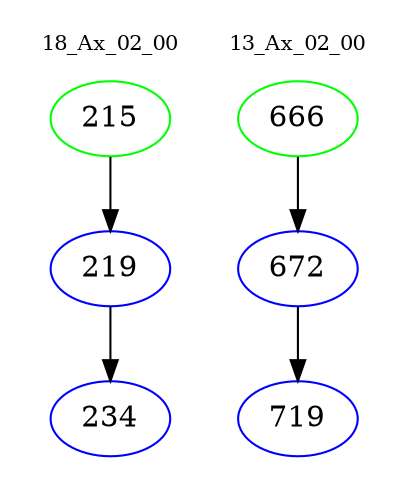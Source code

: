 digraph{
subgraph cluster_0 {
color = white
label = "18_Ax_02_00";
fontsize=10;
T0_215 [label="215", color="green"]
T0_215 -> T0_219 [color="black"]
T0_219 [label="219", color="blue"]
T0_219 -> T0_234 [color="black"]
T0_234 [label="234", color="blue"]
}
subgraph cluster_1 {
color = white
label = "13_Ax_02_00";
fontsize=10;
T1_666 [label="666", color="green"]
T1_666 -> T1_672 [color="black"]
T1_672 [label="672", color="blue"]
T1_672 -> T1_719 [color="black"]
T1_719 [label="719", color="blue"]
}
}
